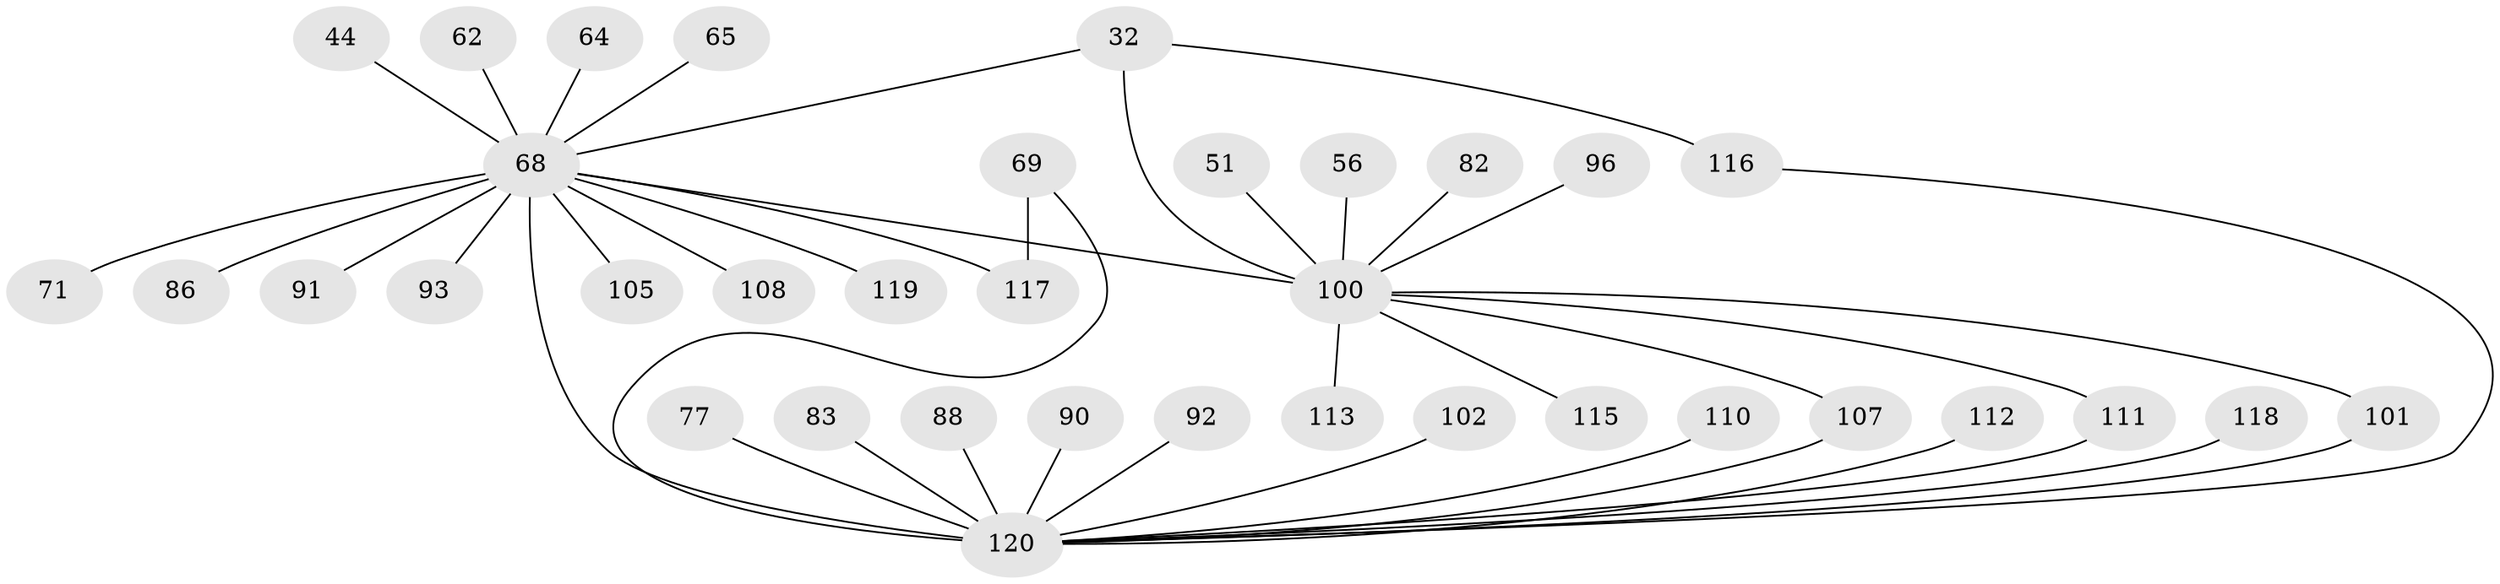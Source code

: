// original degree distribution, {6: 0.016666666666666666, 5: 0.041666666666666664, 7: 0.025, 8: 0.008333333333333333, 2: 0.225, 3: 0.19166666666666668, 4: 0.1, 1: 0.39166666666666666}
// Generated by graph-tools (version 1.1) at 2025/44/03/04/25 21:44:42]
// undirected, 36 vertices, 41 edges
graph export_dot {
graph [start="1"]
  node [color=gray90,style=filled];
  32 [super="+17"];
  44;
  51;
  56;
  62;
  64;
  65;
  68 [super="+12+45"];
  69 [super="+49"];
  71;
  77;
  82;
  83;
  86;
  88;
  90;
  91;
  92;
  93 [super="+75"];
  96;
  100 [super="+24+70+98+50"];
  101 [super="+99"];
  102;
  105;
  107 [super="+76"];
  108 [super="+57"];
  110;
  111 [super="+85+97"];
  112;
  113 [super="+106"];
  115;
  116 [super="+59"];
  117 [super="+27"];
  118;
  119;
  120 [super="+58+114+109"];
  32 -- 68 [weight=2];
  32 -- 100 [weight=2];
  32 -- 116 [weight=2];
  44 -- 68;
  51 -- 100;
  56 -- 100;
  62 -- 68;
  64 -- 68;
  65 -- 68;
  68 -- 86;
  68 -- 91;
  68 -- 105;
  68 -- 119;
  68 -- 71;
  68 -- 117;
  68 -- 100 [weight=4];
  68 -- 108;
  68 -- 120 [weight=8];
  68 -- 93;
  69 -- 120;
  69 -- 117 [weight=2];
  77 -- 120;
  82 -- 100;
  83 -- 120;
  88 -- 120;
  90 -- 120;
  92 -- 120;
  96 -- 100;
  100 -- 115;
  100 -- 107;
  100 -- 101;
  100 -- 113;
  100 -- 111 [weight=2];
  101 -- 120;
  102 -- 120 [weight=2];
  107 -- 120;
  110 -- 120;
  111 -- 120;
  112 -- 120;
  116 -- 120;
  118 -- 120 [weight=2];
}
